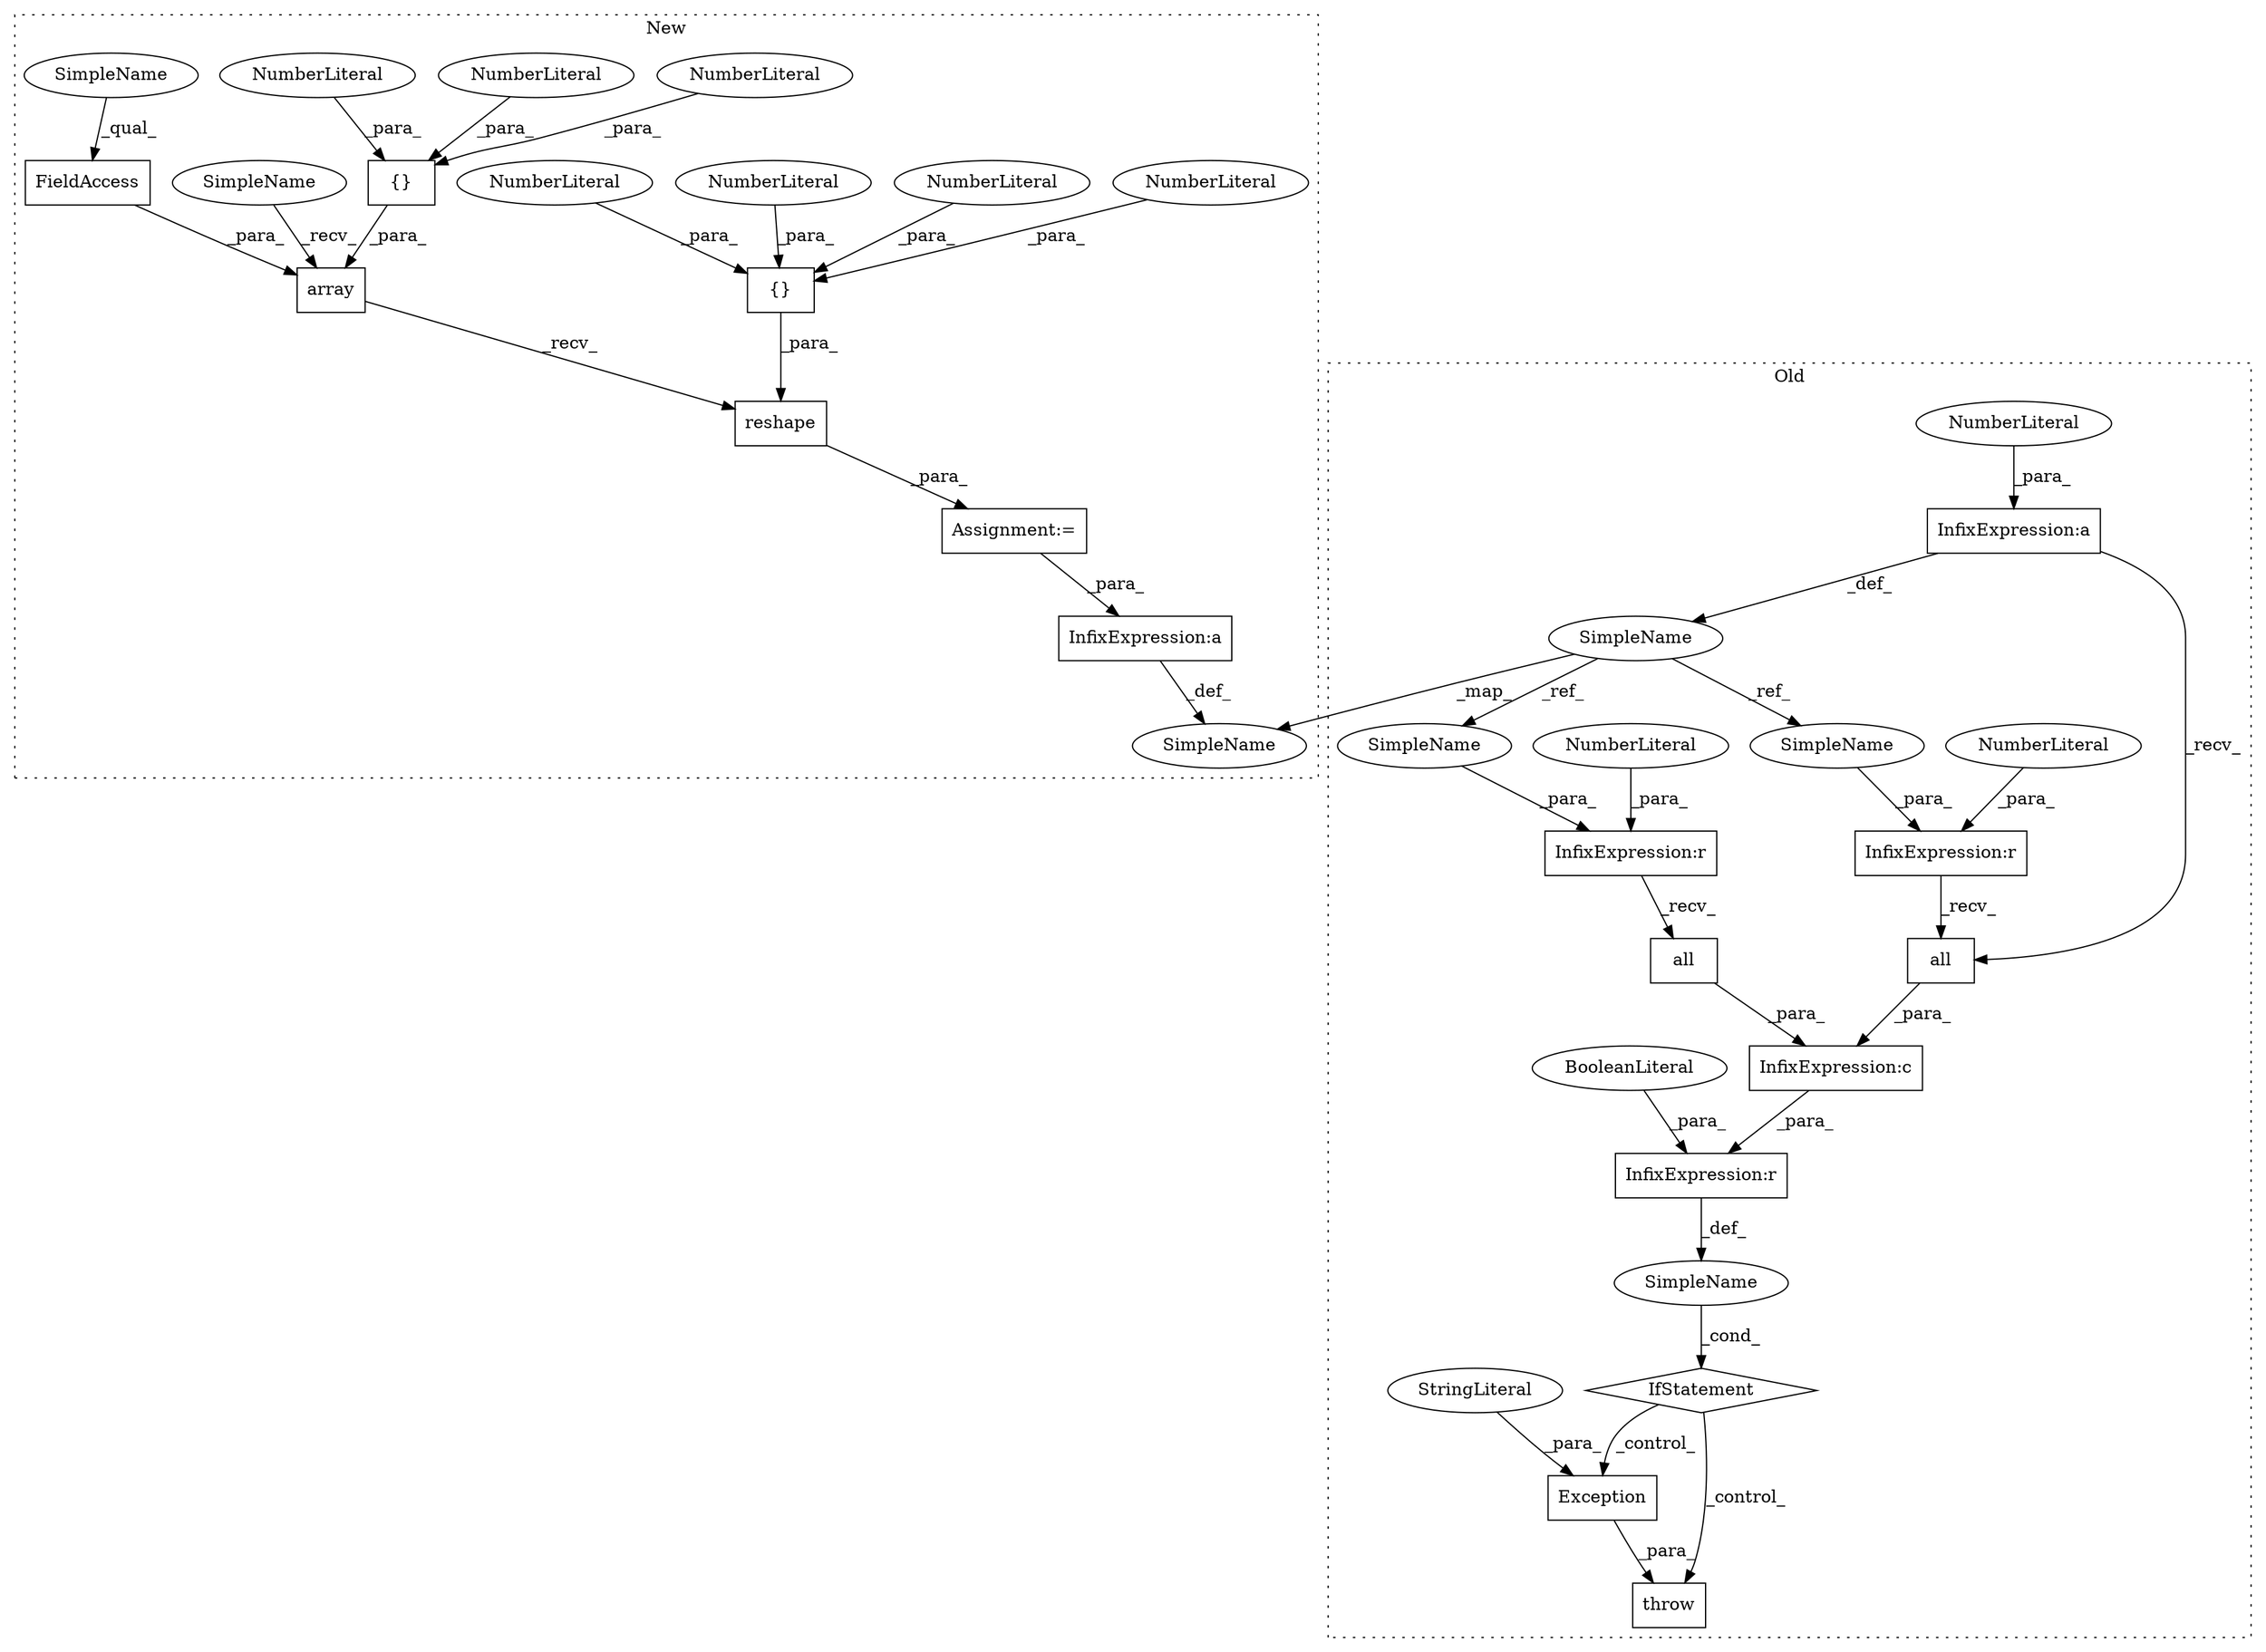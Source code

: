 digraph G {
subgraph cluster0 {
1 [label="IfStatement" a="25" s="691,746" l="4,2" shape="diamond"];
4 [label="InfixExpression:r" a="27" s="698" l="4" shape="box"];
6 [label="NumberLiteral" a="34" s="697" l="1" shape="ellipse"];
8 [label="SimpleName" a="42" s="" l="" shape="ellipse"];
9 [label="throw" a="53" s="756" l="6" shape="box"];
10 [label="all" a="32" s="731" l="5" shape="box"];
11 [label="InfixExpression:a" a="27" s="676" l="3" shape="box"];
12 [label="all" a="32" s="708" l="5" shape="box"];
15 [label="NumberLiteral" a="34" s="679" l="5" shape="ellipse"];
19 [label="InfixExpression:r" a="27" s="722" l="4" shape="box"];
21 [label="NumberLiteral" a="34" s="726" l="3" shape="ellipse"];
24 [label="InfixExpression:r" a="27" s="737" l="4" shape="box"];
26 [label="InfixExpression:c" a="27" s="713" l="4" shape="box"];
27 [label="SimpleName" a="42" s="666" l="4" shape="ellipse"];
29 [label="BooleanLiteral" a="9" s="741" l="5" shape="ellipse"];
31 [label="Exception" a="32" s="762,802" l="10,1" shape="box"];
32 [label="StringLiteral" a="45" s="772" l="30" shape="ellipse"];
33 [label="SimpleName" a="42" s="718" l="4" shape="ellipse"];
34 [label="SimpleName" a="42" s="702" l="4" shape="ellipse"];
label = "Old";
style="dotted";
}
subgraph cluster1 {
2 [label="array" a="32" s="691,746" l="6,1" shape="box"];
3 [label="Assignment:=" a="7" s="684" l="1" shape="box"];
5 [label="{}" a="4" s="708,731" l="1,1" shape="box"];
7 [label="FieldAccess" a="22" s="733" l="13" shape="box"];
13 [label="InfixExpression:a" a="27" s="791" l="3" shape="box"];
14 [label="NumberLiteral" a="34" s="724" l="7" shape="ellipse"];
16 [label="NumberLiteral" a="34" s="716" l="7" shape="ellipse"];
17 [label="NumberLiteral" a="34" s="709" l="6" shape="ellipse"];
18 [label="{}" a="4" s="765,773" l="1,1" shape="box"];
20 [label="NumberLiteral" a="34" s="772" l="1" shape="ellipse"];
22 [label="NumberLiteral" a="34" s="770" l="1" shape="ellipse"];
23 [label="NumberLiteral" a="34" s="766" l="1" shape="ellipse"];
25 [label="NumberLiteral" a="34" s="768" l="1" shape="ellipse"];
28 [label="SimpleName" a="42" s="781" l="4" shape="ellipse"];
30 [label="reshape" a="32" s="748,774" l="8,1" shape="box"];
35 [label="SimpleName" a="42" s="685" l="5" shape="ellipse"];
36 [label="SimpleName" a="42" s="733" l="5" shape="ellipse"];
label = "New";
style="dotted";
}
1 -> 9 [label="_control_"];
1 -> 31 [label="_control_"];
2 -> 30 [label="_recv_"];
3 -> 13 [label="_para_"];
4 -> 12 [label="_recv_"];
5 -> 2 [label="_para_"];
6 -> 4 [label="_para_"];
7 -> 2 [label="_para_"];
8 -> 1 [label="_cond_"];
10 -> 26 [label="_para_"];
11 -> 12 [label="_recv_"];
11 -> 27 [label="_def_"];
12 -> 26 [label="_para_"];
13 -> 28 [label="_def_"];
14 -> 5 [label="_para_"];
15 -> 11 [label="_para_"];
16 -> 5 [label="_para_"];
17 -> 5 [label="_para_"];
18 -> 30 [label="_para_"];
19 -> 10 [label="_recv_"];
20 -> 18 [label="_para_"];
21 -> 19 [label="_para_"];
22 -> 18 [label="_para_"];
23 -> 18 [label="_para_"];
24 -> 8 [label="_def_"];
25 -> 18 [label="_para_"];
26 -> 24 [label="_para_"];
27 -> 28 [label="_map_"];
27 -> 33 [label="_ref_"];
27 -> 34 [label="_ref_"];
29 -> 24 [label="_para_"];
30 -> 3 [label="_para_"];
31 -> 9 [label="_para_"];
32 -> 31 [label="_para_"];
33 -> 19 [label="_para_"];
34 -> 4 [label="_para_"];
35 -> 2 [label="_recv_"];
36 -> 7 [label="_qual_"];
}